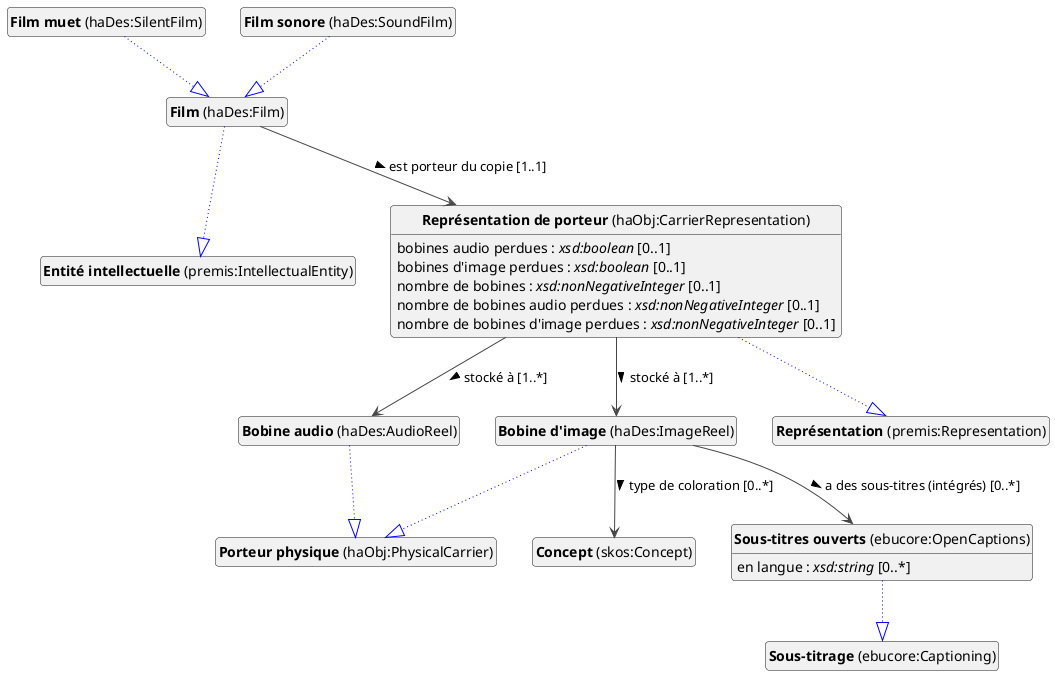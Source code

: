 @startuml
!theme vibrant
skinparam classFontSize 14
!define LIGHTORANGE
skinparam componentStyle uml2
skinparam wrapMessageWidth 1000
skinparam wrapWidth 1000
' skinparam ArrowColor #Maroon
' Remove shadows
skinparam shadowing false
'skinparam linetype polyline
skinparam ArrowMessageAlignment left
top to bottom direction


class "<b>Bobine audio</b> (haDes:AudioReel)" as haDes_AudioReel [[#haDes%3AAudioReel]]
class "<b>Porteur physique</b> (haObj:PhysicalCarrier)" as haObj_PhysicalCarrier [[#haObj%3APhysicalCarrier]]
class "<b>Bobine d'image</b> (haDes:ImageReel)" as haDes_ImageReel [[#haDes%3AImageReel]]
class "<b>Porteur physique</b> (haObj:PhysicalCarrier)" as haObj_PhysicalCarrier [[#haObj%3APhysicalCarrier]]
class "<b>Concept</b> (skos:Concept)" as skos_Concept [[../../terms/fr#skos%3AConcept]]
class "<b>Film</b> (haDes:Film)" as haDes_Film [[#haDes%3AFilm]]
class "<b>Entité intellectuelle</b> (premis:IntellectualEntity)" as premis_IntellectualEntity [[#premis%3AIntellectualEntity]]
class "<b>Film muet</b> (haDes:SilentFilm)" as haDes_SilentFilm [[#haDes%3ASilentFilm]]
class "<b>Film</b> (haDes:Film)" as haDes_Film [[#haDes%3AFilm]]
class "<b>Film sonore</b> (haDes:SoundFilm)" as haDes_SoundFilm [[#haDes%3ASoundFilm]]
class "<b>Film</b> (haDes:Film)" as haDes_Film [[#haDes%3AFilm]]
class "<b>Représentation de porteur</b> (haObj:CarrierRepresentation)" as haObj_CarrierRepresentation [[../../audiovisual/fr#haObj%3ACarrierRepresentation]]
class "<b>Représentation</b> (premis:Representation)" as premis_Representation [[#premis%3ARepresentation]]
class "<b>Sous-titres ouverts</b> (ebucore:OpenCaptions)" as ebucore_OpenCaptions [[#ebucore%3AOpenCaptions]]
class "<b>Sous-titrage</b> (ebucore:Captioning)" as ebucore_Captioning [[#ebucore%3ACaptioning]]

haDes_AudioReel --|> haObj_PhysicalCarrier #blue;line.dotted;text:blue


haDes_ImageReel --|> haObj_PhysicalCarrier #blue;line.dotted;text:blue

haDes_ImageReel --> ebucore_OpenCaptions :a des sous-titres (intégrés) [0..*]  > 
haDes_ImageReel --> skos_Concept :type de coloration [0..*]  > 



haDes_Film --|> premis_IntellectualEntity #blue;line.dotted;text:blue

haDes_Film --> haObj_CarrierRepresentation :est porteur du copie [1..1]  > 

haDes_SilentFilm --|> haDes_Film #blue;line.dotted;text:blue


haDes_SoundFilm --|> haDes_Film #blue;line.dotted;text:blue


haObj_CarrierRepresentation --|> premis_Representation #blue;line.dotted;text:blue

haObj_CarrierRepresentation : bobines audio perdues : <i>xsd:boolean</i> [0..1]
haObj_CarrierRepresentation : bobines d'image perdues : <i>xsd:boolean</i> [0..1]
haObj_CarrierRepresentation : nombre de bobines : <i>xsd:nonNegativeInteger</i> [0..1]
haObj_CarrierRepresentation : nombre de bobines audio perdues : <i>xsd:nonNegativeInteger</i> [0..1]
haObj_CarrierRepresentation : nombre de bobines d'image perdues : <i>xsd:nonNegativeInteger</i> [0..1]
haObj_CarrierRepresentation --> haDes_AudioReel :stocké à [1..*]  > 
haObj_CarrierRepresentation --> haDes_ImageReel :stocké à [1..*]  > 



ebucore_OpenCaptions --|> ebucore_Captioning #blue;line.dotted;text:blue

ebucore_OpenCaptions : en langue : <i>xsd:string</i> [0..*]



hide circle
hide methods
hide empty members
@enduml


